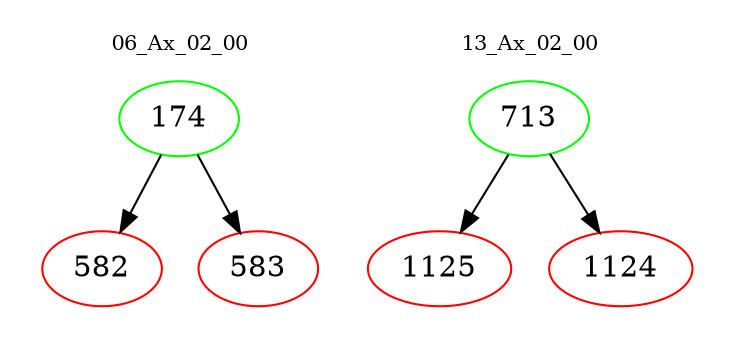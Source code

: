 digraph{
subgraph cluster_0 {
color = white
label = "06_Ax_02_00";
fontsize=10;
T0_174 [label="174", color="green"]
T0_174 -> T0_582 [color="black"]
T0_582 [label="582", color="red"]
T0_174 -> T0_583 [color="black"]
T0_583 [label="583", color="red"]
}
subgraph cluster_1 {
color = white
label = "13_Ax_02_00";
fontsize=10;
T1_713 [label="713", color="green"]
T1_713 -> T1_1125 [color="black"]
T1_1125 [label="1125", color="red"]
T1_713 -> T1_1124 [color="black"]
T1_1124 [label="1124", color="red"]
}
}
